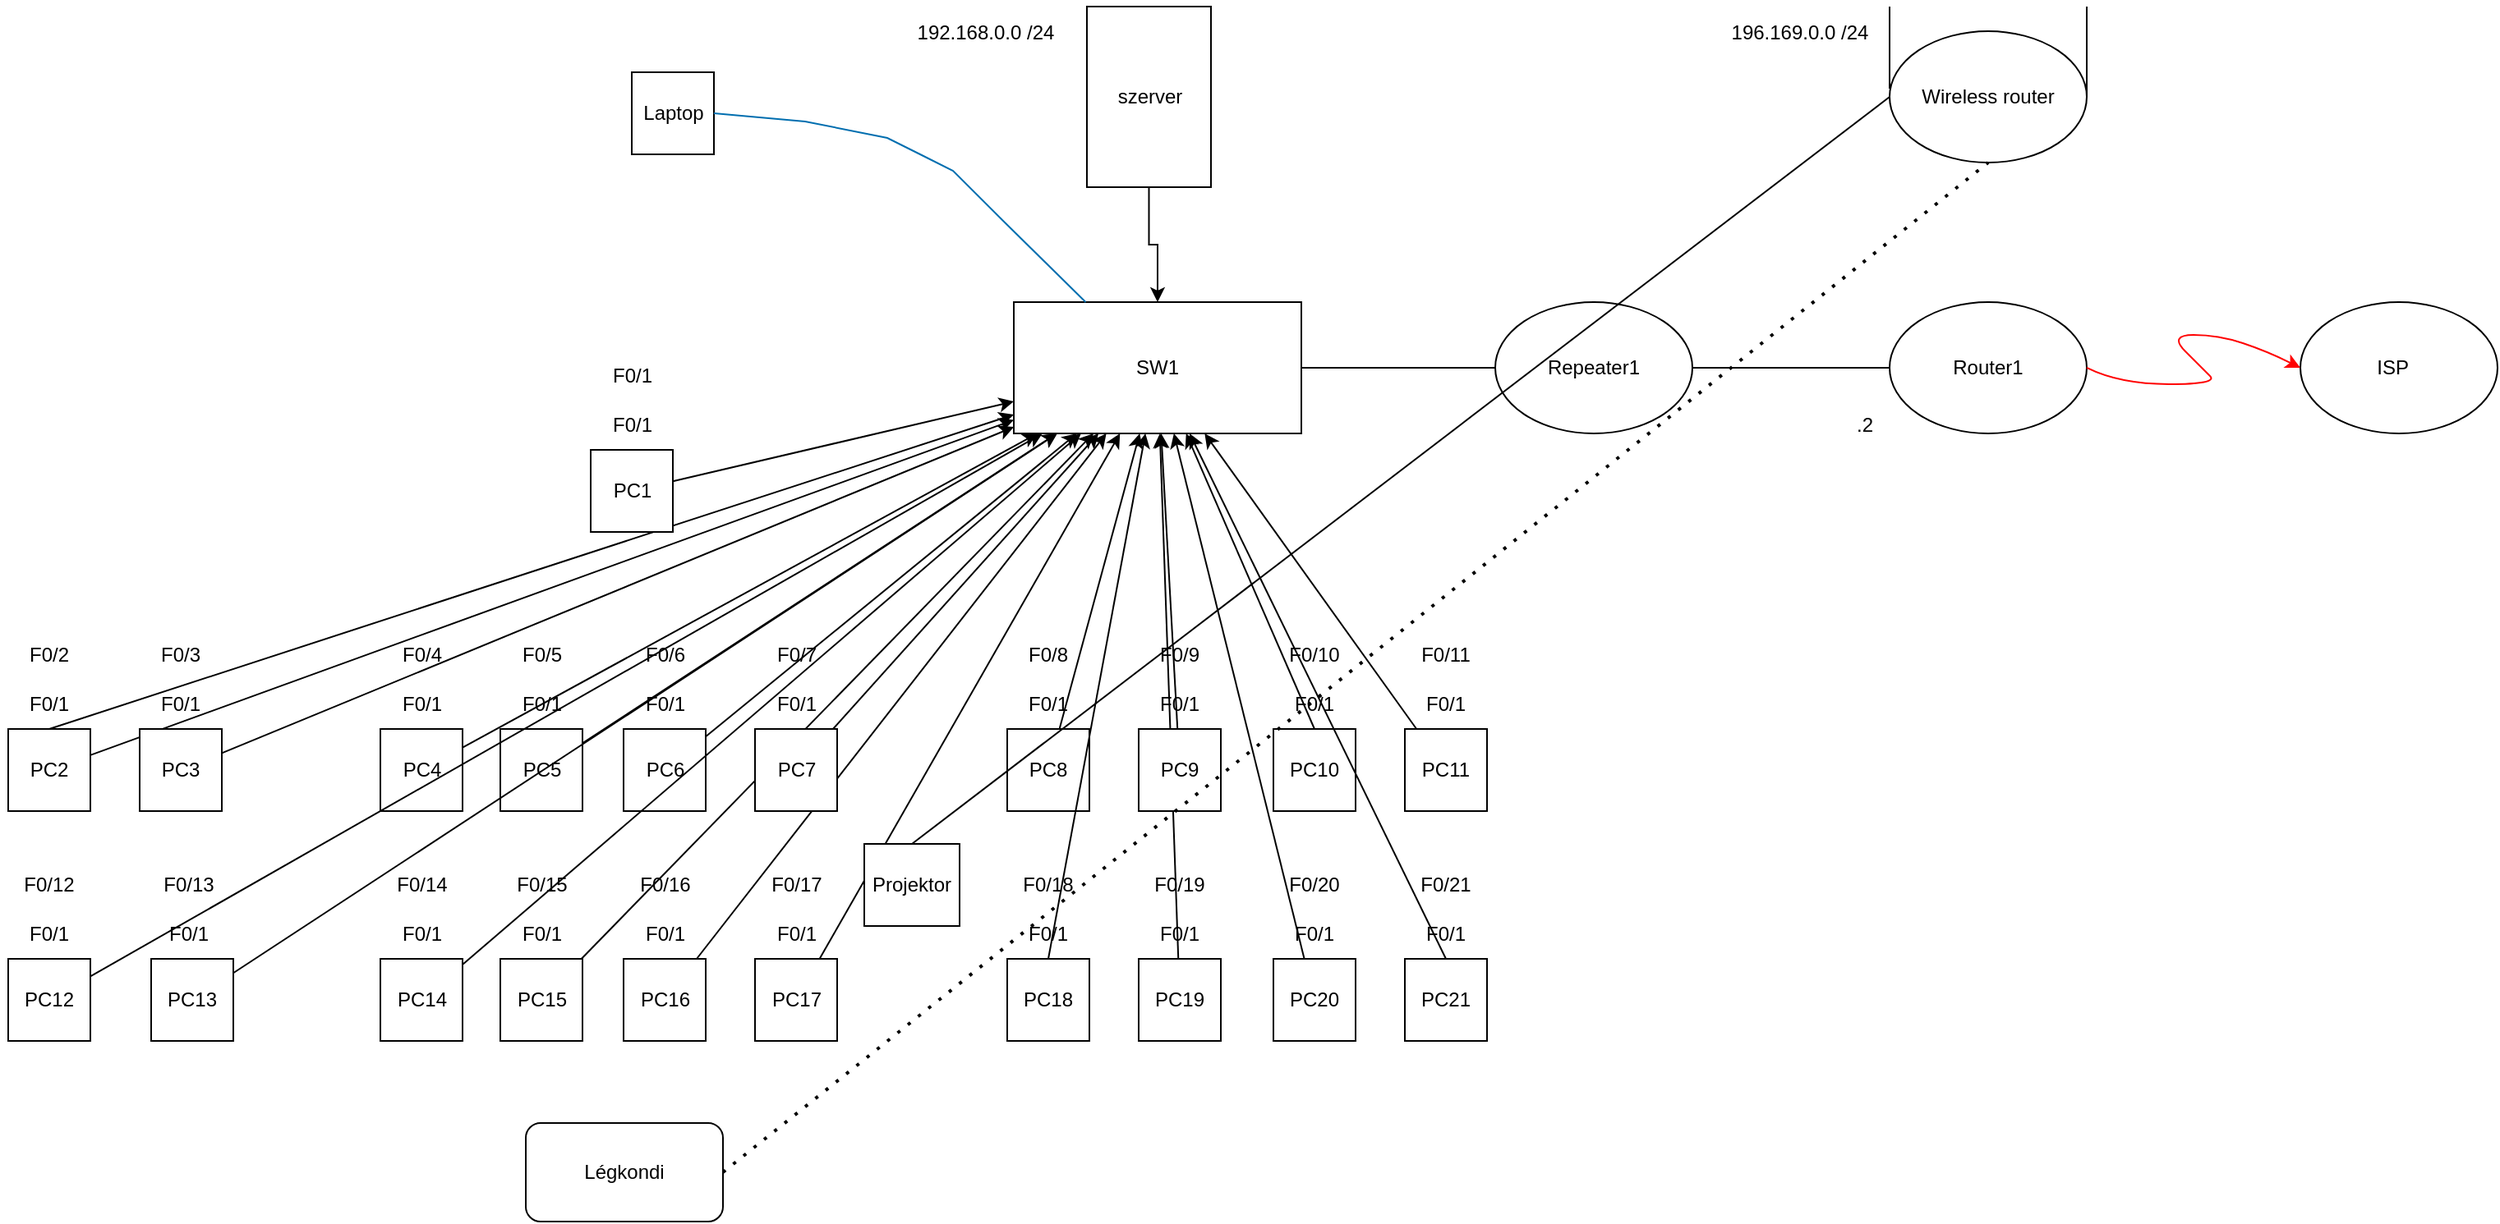<mxfile version="24.7.17">
  <diagram name="Page-1" id="rZXAK-LVOmlyO_TUPFwU">
    <mxGraphModel dx="1284" dy="973" grid="1" gridSize="10" guides="1" tooltips="1" connect="1" arrows="1" fold="1" page="1" pageScale="1" pageWidth="1100" pageHeight="850" math="0" shadow="0">
      <root>
        <mxCell id="0" />
        <mxCell id="1" parent="0" />
        <mxCell id="4OGUl7-qcucQh-Lw1urA-1" value="Légkondi" style="rounded=1;whiteSpace=wrap;html=1;verticalAlign=middle;strokeWidth=1;" parent="1" vertex="1">
          <mxGeometry x="330" y="720" width="120" height="60" as="geometry" />
        </mxCell>
        <mxCell id="DrP0ikOHBPH5aeGKssWz-21" style="edgeStyle=none;rounded=0;orthogonalLoop=1;jettySize=auto;html=1;verticalAlign=middle;strokeWidth=1;" parent="1" source="4OGUl7-qcucQh-Lw1urA-3" target="DrP0ikOHBPH5aeGKssWz-33" edge="1">
          <mxGeometry relative="1" as="geometry" />
        </mxCell>
        <mxCell id="4OGUl7-qcucQh-Lw1urA-3" value="PC2" style="whiteSpace=wrap;html=1;aspect=fixed;verticalAlign=middle;strokeWidth=1;" parent="1" vertex="1">
          <mxGeometry x="15" y="480" width="50" height="50" as="geometry" />
        </mxCell>
        <mxCell id="DrP0ikOHBPH5aeGKssWz-26" style="edgeStyle=none;rounded=0;orthogonalLoop=1;jettySize=auto;html=1;verticalAlign=middle;strokeWidth=1;" parent="1" source="4OGUl7-qcucQh-Lw1urA-9" target="DrP0ikOHBPH5aeGKssWz-33" edge="1">
          <mxGeometry relative="1" as="geometry">
            <mxPoint x="747" y="300" as="targetPoint" />
          </mxGeometry>
        </mxCell>
        <mxCell id="4OGUl7-qcucQh-Lw1urA-9" value="PC16" style="whiteSpace=wrap;html=1;aspect=fixed;verticalAlign=middle;strokeWidth=1;" parent="1" vertex="1">
          <mxGeometry x="389.5" y="620" width="50" height="50" as="geometry" />
        </mxCell>
        <mxCell id="DrP0ikOHBPH5aeGKssWz-17" style="edgeStyle=none;rounded=0;orthogonalLoop=1;jettySize=auto;html=1;verticalAlign=middle;strokeWidth=1;" parent="1" source="4OGUl7-qcucQh-Lw1urA-10" target="DrP0ikOHBPH5aeGKssWz-33" edge="1">
          <mxGeometry relative="1" as="geometry" />
        </mxCell>
        <mxCell id="4OGUl7-qcucQh-Lw1urA-10" value="PC6" style="whiteSpace=wrap;html=1;aspect=fixed;verticalAlign=middle;strokeWidth=1;" parent="1" vertex="1">
          <mxGeometry x="389.5" y="480" width="50" height="50" as="geometry" />
        </mxCell>
        <mxCell id="DrP0ikOHBPH5aeGKssWz-27" style="edgeStyle=none;rounded=0;orthogonalLoop=1;jettySize=auto;html=1;verticalAlign=middle;strokeWidth=1;" parent="1" source="4OGUl7-qcucQh-Lw1urA-11" target="DrP0ikOHBPH5aeGKssWz-33" edge="1">
          <mxGeometry relative="1" as="geometry">
            <mxPoint x="747" y="300" as="targetPoint" />
          </mxGeometry>
        </mxCell>
        <mxCell id="4OGUl7-qcucQh-Lw1urA-11" value="PC15" style="whiteSpace=wrap;html=1;aspect=fixed;verticalAlign=middle;strokeWidth=1;" parent="1" vertex="1">
          <mxGeometry x="314.5" y="620" width="50" height="50" as="geometry" />
        </mxCell>
        <mxCell id="DrP0ikOHBPH5aeGKssWz-18" style="edgeStyle=none;rounded=0;orthogonalLoop=1;jettySize=auto;html=1;verticalAlign=middle;strokeWidth=1;" parent="1" source="4OGUl7-qcucQh-Lw1urA-12" target="DrP0ikOHBPH5aeGKssWz-33" edge="1">
          <mxGeometry relative="1" as="geometry" />
        </mxCell>
        <mxCell id="4OGUl7-qcucQh-Lw1urA-12" value="PC5" style="whiteSpace=wrap;html=1;aspect=fixed;verticalAlign=middle;strokeWidth=1;" parent="1" vertex="1">
          <mxGeometry x="314.5" y="480" width="50" height="50" as="geometry" />
        </mxCell>
        <mxCell id="DrP0ikOHBPH5aeGKssWz-28" style="edgeStyle=none;rounded=0;orthogonalLoop=1;jettySize=auto;html=1;verticalAlign=middle;strokeWidth=1;" parent="1" source="4OGUl7-qcucQh-Lw1urA-13" target="DrP0ikOHBPH5aeGKssWz-33" edge="1">
          <mxGeometry relative="1" as="geometry" />
        </mxCell>
        <mxCell id="4OGUl7-qcucQh-Lw1urA-13" value="PC14" style="whiteSpace=wrap;html=1;aspect=fixed;verticalAlign=middle;strokeWidth=1;" parent="1" vertex="1">
          <mxGeometry x="241.5" y="620" width="50" height="50" as="geometry" />
        </mxCell>
        <mxCell id="DrP0ikOHBPH5aeGKssWz-19" style="edgeStyle=none;rounded=0;orthogonalLoop=1;jettySize=auto;html=1;verticalAlign=middle;strokeWidth=1;" parent="1" source="4OGUl7-qcucQh-Lw1urA-14" target="DrP0ikOHBPH5aeGKssWz-33" edge="1">
          <mxGeometry relative="1" as="geometry" />
        </mxCell>
        <mxCell id="4OGUl7-qcucQh-Lw1urA-14" value="PC4" style="whiteSpace=wrap;html=1;aspect=fixed;verticalAlign=middle;strokeWidth=1;" parent="1" vertex="1">
          <mxGeometry x="241.5" y="480" width="50" height="50" as="geometry" />
        </mxCell>
        <mxCell id="DrP0ikOHBPH5aeGKssWz-20" style="edgeStyle=none;rounded=0;orthogonalLoop=1;jettySize=auto;html=1;verticalAlign=middle;strokeWidth=1;exitX=0.5;exitY=0;exitDx=0;exitDy=0;" parent="1" source="4OGUl7-qcucQh-Lw1urA-3" target="DrP0ikOHBPH5aeGKssWz-33" edge="1">
          <mxGeometry relative="1" as="geometry">
            <mxPoint x="70" y="455.882" as="sourcePoint" />
          </mxGeometry>
        </mxCell>
        <mxCell id="4OGUl7-qcucQh-Lw1urA-15" value="PC3" style="whiteSpace=wrap;html=1;aspect=fixed;verticalAlign=middle;strokeWidth=1;" parent="1" vertex="1">
          <mxGeometry x="95" y="480" width="50" height="50" as="geometry" />
        </mxCell>
        <mxCell id="DrP0ikOHBPH5aeGKssWz-29" style="edgeStyle=none;rounded=0;orthogonalLoop=1;jettySize=auto;html=1;verticalAlign=middle;strokeWidth=1;" parent="1" source="4OGUl7-qcucQh-Lw1urA-16" target="DrP0ikOHBPH5aeGKssWz-33" edge="1">
          <mxGeometry relative="1" as="geometry" />
        </mxCell>
        <mxCell id="4OGUl7-qcucQh-Lw1urA-16" value="PC13" style="whiteSpace=wrap;html=1;aspect=fixed;verticalAlign=middle;strokeWidth=1;" parent="1" vertex="1">
          <mxGeometry x="102" y="620" width="50" height="50" as="geometry" />
        </mxCell>
        <mxCell id="DrP0ikOHBPH5aeGKssWz-30" style="edgeStyle=none;rounded=0;orthogonalLoop=1;jettySize=auto;html=1;verticalAlign=middle;strokeWidth=1;" parent="1" source="4OGUl7-qcucQh-Lw1urA-17" target="DrP0ikOHBPH5aeGKssWz-33" edge="1">
          <mxGeometry relative="1" as="geometry">
            <mxPoint x="747" y="300" as="targetPoint" />
          </mxGeometry>
        </mxCell>
        <mxCell id="4OGUl7-qcucQh-Lw1urA-17" value="PC12" style="whiteSpace=wrap;html=1;aspect=fixed;verticalAlign=middle;strokeWidth=1;" parent="1" vertex="1">
          <mxGeometry x="15" y="620" width="50" height="50" as="geometry" />
        </mxCell>
        <mxCell id="DrP0ikOHBPH5aeGKssWz-12" style="edgeStyle=none;rounded=0;orthogonalLoop=1;jettySize=auto;html=1;verticalAlign=middle;strokeWidth=1;" parent="1" source="4OGUl7-qcucQh-Lw1urA-18" target="DrP0ikOHBPH5aeGKssWz-33" edge="1">
          <mxGeometry relative="1" as="geometry" />
        </mxCell>
        <mxCell id="4OGUl7-qcucQh-Lw1urA-18" value="PC11" style="whiteSpace=wrap;html=1;aspect=fixed;verticalAlign=middle;strokeWidth=1;" parent="1" vertex="1">
          <mxGeometry x="865" y="480" width="50" height="50" as="geometry" />
        </mxCell>
        <mxCell id="DrP0ikOHBPH5aeGKssWz-23" style="edgeStyle=none;rounded=0;orthogonalLoop=1;jettySize=auto;html=1;verticalAlign=middle;strokeWidth=1;" parent="1" source="4OGUl7-qcucQh-Lw1urA-25" target="DrP0ikOHBPH5aeGKssWz-33" edge="1">
          <mxGeometry relative="1" as="geometry">
            <mxPoint x="747" y="300" as="targetPoint" />
          </mxGeometry>
        </mxCell>
        <mxCell id="4OGUl7-qcucQh-Lw1urA-25" value="PC20" style="whiteSpace=wrap;html=1;aspect=fixed;verticalAlign=middle;strokeWidth=1;" parent="1" vertex="1">
          <mxGeometry x="785" y="620" width="50" height="50" as="geometry" />
        </mxCell>
        <mxCell id="DrP0ikOHBPH5aeGKssWz-13" style="edgeStyle=none;rounded=0;orthogonalLoop=1;jettySize=auto;html=1;verticalAlign=middle;strokeWidth=1;exitX=0.5;exitY=0;exitDx=0;exitDy=0;" parent="1" source="4OGUl7-qcucQh-Lw1urA-26" target="DrP0ikOHBPH5aeGKssWz-33" edge="1">
          <mxGeometry relative="1" as="geometry">
            <mxPoint x="803.012" y="450" as="sourcePoint" />
          </mxGeometry>
        </mxCell>
        <mxCell id="4OGUl7-qcucQh-Lw1urA-26" value="PC10" style="whiteSpace=wrap;html=1;aspect=fixed;verticalAlign=middle;strokeWidth=1;" parent="1" vertex="1">
          <mxGeometry x="785" y="480" width="50" height="50" as="geometry" />
        </mxCell>
        <mxCell id="DrP0ikOHBPH5aeGKssWz-24" style="edgeStyle=none;rounded=0;orthogonalLoop=1;jettySize=auto;html=1;verticalAlign=middle;strokeWidth=1;" parent="1" source="4OGUl7-qcucQh-Lw1urA-27" target="DrP0ikOHBPH5aeGKssWz-33" edge="1">
          <mxGeometry relative="1" as="geometry">
            <mxPoint x="747" y="300" as="targetPoint" />
          </mxGeometry>
        </mxCell>
        <mxCell id="4OGUl7-qcucQh-Lw1urA-27" value="PC19" style="whiteSpace=wrap;html=1;aspect=fixed;verticalAlign=middle;strokeWidth=1;" parent="1" vertex="1">
          <mxGeometry x="703" y="620" width="50" height="50" as="geometry" />
        </mxCell>
        <mxCell id="DrP0ikOHBPH5aeGKssWz-14" style="edgeStyle=none;rounded=0;orthogonalLoop=1;jettySize=auto;html=1;verticalAlign=middle;strokeWidth=1;" parent="1" source="4OGUl7-qcucQh-Lw1urA-28" target="DrP0ikOHBPH5aeGKssWz-33" edge="1">
          <mxGeometry relative="1" as="geometry">
            <mxPoint x="747" y="290" as="targetPoint" />
          </mxGeometry>
        </mxCell>
        <mxCell id="4OGUl7-qcucQh-Lw1urA-28" value="PC9" style="whiteSpace=wrap;html=1;aspect=fixed;verticalAlign=middle;strokeWidth=1;" parent="1" vertex="1">
          <mxGeometry x="703" y="480" width="50" height="50" as="geometry" />
        </mxCell>
        <mxCell id="4OGUl7-qcucQh-Lw1urA-29" value="PC18" style="whiteSpace=wrap;html=1;aspect=fixed;verticalAlign=middle;strokeWidth=1;" parent="1" vertex="1">
          <mxGeometry x="623" y="620" width="50" height="50" as="geometry" />
        </mxCell>
        <mxCell id="DrP0ikOHBPH5aeGKssWz-15" style="edgeStyle=none;rounded=0;orthogonalLoop=1;jettySize=auto;html=1;verticalAlign=middle;strokeWidth=1;" parent="1" source="4OGUl7-qcucQh-Lw1urA-30" target="DrP0ikOHBPH5aeGKssWz-33" edge="1">
          <mxGeometry relative="1" as="geometry" />
        </mxCell>
        <mxCell id="4OGUl7-qcucQh-Lw1urA-30" value="PC8" style="whiteSpace=wrap;html=1;aspect=fixed;verticalAlign=middle;strokeWidth=1;" parent="1" vertex="1">
          <mxGeometry x="623" y="480" width="50" height="50" as="geometry" />
        </mxCell>
        <mxCell id="DrP0ikOHBPH5aeGKssWz-16" style="edgeStyle=none;rounded=0;orthogonalLoop=1;jettySize=auto;html=1;verticalAlign=middle;strokeWidth=1;" parent="1" source="4OGUl7-qcucQh-Lw1urA-31" target="DrP0ikOHBPH5aeGKssWz-33" edge="1">
          <mxGeometry relative="1" as="geometry" />
        </mxCell>
        <mxCell id="4OGUl7-qcucQh-Lw1urA-31" value="PC7" style="whiteSpace=wrap;html=1;aspect=fixed;verticalAlign=middle;strokeWidth=1;" parent="1" vertex="1">
          <mxGeometry x="469.5" y="480" width="50" height="50" as="geometry" />
        </mxCell>
        <mxCell id="DrP0ikOHBPH5aeGKssWz-25" style="edgeStyle=none;rounded=0;orthogonalLoop=1;jettySize=auto;html=1;verticalAlign=middle;strokeWidth=1;" parent="1" source="4OGUl7-qcucQh-Lw1urA-32" target="DrP0ikOHBPH5aeGKssWz-33" edge="1">
          <mxGeometry relative="1" as="geometry">
            <mxPoint x="747" y="300" as="targetPoint" />
          </mxGeometry>
        </mxCell>
        <mxCell id="4OGUl7-qcucQh-Lw1urA-32" value="PC17" style="whiteSpace=wrap;html=1;aspect=fixed;verticalAlign=middle;strokeWidth=1;" parent="1" vertex="1">
          <mxGeometry x="469.5" y="620" width="50" height="50" as="geometry" />
        </mxCell>
        <mxCell id="4OGUl7-qcucQh-Lw1urA-34" value="Projektor" style="rounded=0;whiteSpace=wrap;html=1;verticalAlign=middle;strokeWidth=1;" parent="1" vertex="1">
          <mxGeometry x="536" y="550" width="58" height="50" as="geometry" />
        </mxCell>
        <mxCell id="DrP0ikOHBPH5aeGKssWz-31" style="edgeStyle=none;rounded=0;orthogonalLoop=1;jettySize=auto;html=1;verticalAlign=middle;strokeWidth=1;" parent="1" source="4OGUl7-qcucQh-Lw1urA-41" target="DrP0ikOHBPH5aeGKssWz-33" edge="1">
          <mxGeometry relative="1" as="geometry" />
        </mxCell>
        <mxCell id="4OGUl7-qcucQh-Lw1urA-41" value="PC1" style="rounded=0;whiteSpace=wrap;html=1;verticalAlign=middle;strokeWidth=1;" parent="1" vertex="1">
          <mxGeometry x="369.5" y="310" width="50" height="50" as="geometry" />
        </mxCell>
        <mxCell id="DrP0ikOHBPH5aeGKssWz-22" style="edgeStyle=none;rounded=0;orthogonalLoop=1;jettySize=auto;html=1;verticalAlign=middle;strokeWidth=1;exitX=0.5;exitY=0;exitDx=0;exitDy=0;" parent="1" source="v2j3ebQpfwPw54tXddbb-8" target="DrP0ikOHBPH5aeGKssWz-33" edge="1">
          <mxGeometry relative="1" as="geometry">
            <mxPoint x="882.37" y="590" as="sourcePoint" />
          </mxGeometry>
        </mxCell>
        <mxCell id="v2j3ebQpfwPw54tXddbb-8" value="PC21" style="rounded=0;whiteSpace=wrap;html=1;verticalAlign=middle;strokeWidth=1;" parent="1" vertex="1">
          <mxGeometry x="865" y="620" width="50" height="50" as="geometry" />
        </mxCell>
        <mxCell id="DrP0ikOHBPH5aeGKssWz-32" value="Repeater1" style="ellipse;whiteSpace=wrap;html=1;verticalAlign=middle;strokeWidth=1;" parent="1" vertex="1">
          <mxGeometry x="920" y="220" width="120" height="80" as="geometry" />
        </mxCell>
        <mxCell id="DrP0ikOHBPH5aeGKssWz-33" value="SW1" style="rounded=0;whiteSpace=wrap;html=1;verticalAlign=middle;strokeWidth=1;" parent="1" vertex="1">
          <mxGeometry x="627" y="220" width="175" height="80" as="geometry" />
        </mxCell>
        <mxCell id="lhjK6Gsh3o4vS1R0KWST-1" value="192.168.0.0 /24" style="text;html=1;align=center;verticalAlign=middle;whiteSpace=wrap;rounded=0;" parent="1" vertex="1">
          <mxGeometry x="560" y="36" width="100" height="40" as="geometry" />
        </mxCell>
        <mxCell id="lhjK6Gsh3o4vS1R0KWST-2" value="196.169.0.0 /24" style="text;html=1;align=center;verticalAlign=middle;whiteSpace=wrap;rounded=0;" parent="1" vertex="1">
          <mxGeometry x="1060" y="41" width="91" height="30" as="geometry" />
        </mxCell>
        <mxCell id="lhjK6Gsh3o4vS1R0KWST-3" value="F0/1" style="text;html=1;align=center;verticalAlign=middle;whiteSpace=wrap;rounded=0;" parent="1" vertex="1">
          <mxGeometry x="364.5" y="280" width="60" height="30" as="geometry" />
        </mxCell>
        <mxCell id="lhjK6Gsh3o4vS1R0KWST-5" value="" style="edgeStyle=none;rounded=0;orthogonalLoop=1;jettySize=auto;html=1;verticalAlign=middle;strokeWidth=1;" parent="1" source="4OGUl7-qcucQh-Lw1urA-15" target="DrP0ikOHBPH5aeGKssWz-33" edge="1">
          <mxGeometry relative="1" as="geometry">
            <mxPoint x="145" y="495" as="sourcePoint" />
            <mxPoint x="627" y="296" as="targetPoint" />
          </mxGeometry>
        </mxCell>
        <mxCell id="lhjK6Gsh3o4vS1R0KWST-13" value="Router1" style="ellipse;whiteSpace=wrap;html=1;" parent="1" vertex="1">
          <mxGeometry x="1160" y="220" width="120" height="80" as="geometry" />
        </mxCell>
        <mxCell id="lhjK6Gsh3o4vS1R0KWST-31" value="" style="endArrow=classic;html=1;rounded=0;exitX=0.5;exitY=1;exitDx=0;exitDy=0;" parent="1" target="DrP0ikOHBPH5aeGKssWz-33" edge="1">
          <mxGeometry width="50" height="50" relative="1" as="geometry">
            <mxPoint x="648" y="620" as="sourcePoint" />
            <mxPoint x="587" y="540" as="targetPoint" />
          </mxGeometry>
        </mxCell>
        <mxCell id="LyyF0qXrd23b_diGdNbo-3" style="edgeStyle=orthogonalEdgeStyle;rounded=0;orthogonalLoop=1;jettySize=auto;html=1;entryX=0.5;entryY=0;entryDx=0;entryDy=0;" parent="1" source="LyyF0qXrd23b_diGdNbo-2" target="DrP0ikOHBPH5aeGKssWz-33" edge="1">
          <mxGeometry relative="1" as="geometry" />
        </mxCell>
        <mxCell id="LyyF0qXrd23b_diGdNbo-2" value="szerver" style="rounded=0;whiteSpace=wrap;html=1;" parent="1" vertex="1">
          <mxGeometry x="671.5" y="40" width="75.5" height="110" as="geometry" />
        </mxCell>
        <mxCell id="LyyF0qXrd23b_diGdNbo-5" value="" style="endArrow=none;html=1;rounded=0;entryX=0;entryY=0.5;entryDx=0;entryDy=0;exitX=1;exitY=0.5;exitDx=0;exitDy=0;" parent="1" source="DrP0ikOHBPH5aeGKssWz-33" target="DrP0ikOHBPH5aeGKssWz-32" edge="1">
          <mxGeometry width="50" height="50" relative="1" as="geometry">
            <mxPoint x="820" y="270" as="sourcePoint" />
            <mxPoint x="870" y="220" as="targetPoint" />
          </mxGeometry>
        </mxCell>
        <mxCell id="LyyF0qXrd23b_diGdNbo-7" value="" style="endArrow=none;html=1;rounded=0;entryX=0;entryY=0.5;entryDx=0;entryDy=0;exitX=1;exitY=0.5;exitDx=0;exitDy=0;" parent="1" source="DrP0ikOHBPH5aeGKssWz-32" target="lhjK6Gsh3o4vS1R0KWST-13" edge="1">
          <mxGeometry width="50" height="50" relative="1" as="geometry">
            <mxPoint x="1040" y="270" as="sourcePoint" />
            <mxPoint x="1090" y="220" as="targetPoint" />
          </mxGeometry>
        </mxCell>
        <mxCell id="LyyF0qXrd23b_diGdNbo-9" value=".2" style="text;html=1;align=center;verticalAlign=middle;whiteSpace=wrap;rounded=0;" parent="1" vertex="1">
          <mxGeometry x="1130" y="280" width="30" height="30" as="geometry" />
        </mxCell>
        <mxCell id="LyyF0qXrd23b_diGdNbo-10" value="ISP&lt;span style=&quot;white-space: pre;&quot;&gt;&#x9;&lt;/span&gt;" style="ellipse;whiteSpace=wrap;html=1;" parent="1" vertex="1">
          <mxGeometry x="1410" y="220" width="120" height="80" as="geometry" />
        </mxCell>
        <mxCell id="LyyF0qXrd23b_diGdNbo-12" value="" style="curved=1;endArrow=classic;html=1;rounded=0;exitX=1;exitY=0.5;exitDx=0;exitDy=0;entryX=0;entryY=0.5;entryDx=0;entryDy=0;fillColor=#a20025;strokeColor=#FF0000;" parent="1" source="lhjK6Gsh3o4vS1R0KWST-13" target="LyyF0qXrd23b_diGdNbo-10" edge="1">
          <mxGeometry width="50" height="50" relative="1" as="geometry">
            <mxPoint x="1280" y="260" as="sourcePoint" />
            <mxPoint x="1330" y="210" as="targetPoint" />
            <Array as="points">
              <mxPoint x="1300" y="270" />
              <mxPoint x="1360" y="270" />
              <mxPoint x="1350" y="260" />
              <mxPoint x="1330" y="240" />
              <mxPoint x="1360" y="240" />
              <mxPoint x="1390" y="250" />
            </Array>
          </mxGeometry>
        </mxCell>
        <mxCell id="LyyF0qXrd23b_diGdNbo-13" value="Wireless router" style="ellipse;whiteSpace=wrap;html=1;" parent="1" vertex="1">
          <mxGeometry x="1160" y="55" width="120" height="80" as="geometry" />
        </mxCell>
        <mxCell id="LyyF0qXrd23b_diGdNbo-14" value="" style="endArrow=none;html=1;rounded=0;" parent="1" edge="1">
          <mxGeometry width="50" height="50" relative="1" as="geometry">
            <mxPoint x="1160" y="90" as="sourcePoint" />
            <mxPoint x="1160" y="40" as="targetPoint" />
          </mxGeometry>
        </mxCell>
        <mxCell id="LyyF0qXrd23b_diGdNbo-15" value="" style="endArrow=none;html=1;rounded=0;exitX=1;exitY=0.5;exitDx=0;exitDy=0;" parent="1" source="LyyF0qXrd23b_diGdNbo-13" edge="1">
          <mxGeometry width="50" height="50" relative="1" as="geometry">
            <mxPoint x="1280" y="100" as="sourcePoint" />
            <mxPoint x="1280" y="40" as="targetPoint" />
          </mxGeometry>
        </mxCell>
        <mxCell id="LyyF0qXrd23b_diGdNbo-16" value="" style="endArrow=none;html=1;rounded=0;entryX=0;entryY=0.5;entryDx=0;entryDy=0;exitX=0.5;exitY=0;exitDx=0;exitDy=0;" parent="1" source="4OGUl7-qcucQh-Lw1urA-34" target="LyyF0qXrd23b_diGdNbo-13" edge="1">
          <mxGeometry width="50" height="50" relative="1" as="geometry">
            <mxPoint x="980" y="370" as="sourcePoint" />
            <mxPoint x="1030" y="320" as="targetPoint" />
          </mxGeometry>
        </mxCell>
        <mxCell id="LyyF0qXrd23b_diGdNbo-17" value="" style="endArrow=none;dashed=1;html=1;dashPattern=1 3;strokeWidth=2;rounded=0;entryX=0.5;entryY=1;entryDx=0;entryDy=0;exitX=1;exitY=0.5;exitDx=0;exitDy=0;" parent="1" source="4OGUl7-qcucQh-Lw1urA-1" target="LyyF0qXrd23b_diGdNbo-13" edge="1">
          <mxGeometry width="50" height="50" relative="1" as="geometry">
            <mxPoint x="1170" y="190" as="sourcePoint" />
            <mxPoint x="1220" y="140" as="targetPoint" />
          </mxGeometry>
        </mxCell>
        <mxCell id="LyyF0qXrd23b_diGdNbo-18" value="Laptop" style="rounded=0;whiteSpace=wrap;html=1;" parent="1" vertex="1">
          <mxGeometry x="394.5" y="80" width="50" height="50" as="geometry" />
        </mxCell>
        <mxCell id="LyyF0qXrd23b_diGdNbo-19" value="" style="endArrow=none;html=1;rounded=0;exitX=1;exitY=0.5;exitDx=0;exitDy=0;entryX=0.25;entryY=0;entryDx=0;entryDy=0;fillColor=#1ba1e2;strokeColor=#006EAF;" parent="1" source="LyyF0qXrd23b_diGdNbo-18" target="DrP0ikOHBPH5aeGKssWz-33" edge="1">
          <mxGeometry width="50" height="50" relative="1" as="geometry">
            <mxPoint x="560" y="180" as="sourcePoint" />
            <mxPoint x="610" y="130" as="targetPoint" />
            <Array as="points">
              <mxPoint x="500" y="110" />
              <mxPoint x="550" y="120" />
              <mxPoint x="570" y="130" />
              <mxPoint x="590" y="140" />
              <mxPoint x="620" y="170" />
            </Array>
          </mxGeometry>
        </mxCell>
        <mxCell id="iIVsTrX5gaUzNCov35st-1" value="F0/1" style="text;html=1;align=center;verticalAlign=middle;whiteSpace=wrap;rounded=0;" vertex="1" parent="1">
          <mxGeometry x="364.5" y="250" width="60" height="30" as="geometry" />
        </mxCell>
        <mxCell id="iIVsTrX5gaUzNCov35st-3" value="F0/1" style="text;html=1;align=center;verticalAlign=middle;whiteSpace=wrap;rounded=0;" vertex="1" parent="1">
          <mxGeometry x="10" y="450" width="60" height="30" as="geometry" />
        </mxCell>
        <mxCell id="iIVsTrX5gaUzNCov35st-4" value="F0/2" style="text;html=1;align=center;verticalAlign=middle;whiteSpace=wrap;rounded=0;" vertex="1" parent="1">
          <mxGeometry x="10" y="420" width="60" height="30" as="geometry" />
        </mxCell>
        <mxCell id="iIVsTrX5gaUzNCov35st-5" value="F0/1" style="text;html=1;align=center;verticalAlign=middle;whiteSpace=wrap;rounded=0;" vertex="1" parent="1">
          <mxGeometry x="90" y="450" width="60" height="30" as="geometry" />
        </mxCell>
        <mxCell id="iIVsTrX5gaUzNCov35st-6" value="F0/3" style="text;html=1;align=center;verticalAlign=middle;whiteSpace=wrap;rounded=0;" vertex="1" parent="1">
          <mxGeometry x="90" y="420" width="60" height="30" as="geometry" />
        </mxCell>
        <mxCell id="iIVsTrX5gaUzNCov35st-7" value="F0/1" style="text;html=1;align=center;verticalAlign=middle;whiteSpace=wrap;rounded=0;" vertex="1" parent="1">
          <mxGeometry x="236.5" y="450" width="60" height="30" as="geometry" />
        </mxCell>
        <mxCell id="iIVsTrX5gaUzNCov35st-8" value="F0/4" style="text;html=1;align=center;verticalAlign=middle;whiteSpace=wrap;rounded=0;" vertex="1" parent="1">
          <mxGeometry x="236.5" y="420" width="60" height="30" as="geometry" />
        </mxCell>
        <mxCell id="iIVsTrX5gaUzNCov35st-9" value="F0/1" style="text;html=1;align=center;verticalAlign=middle;whiteSpace=wrap;rounded=0;" vertex="1" parent="1">
          <mxGeometry x="309.5" y="450" width="60" height="30" as="geometry" />
        </mxCell>
        <mxCell id="iIVsTrX5gaUzNCov35st-10" value="F0/5" style="text;html=1;align=center;verticalAlign=middle;whiteSpace=wrap;rounded=0;" vertex="1" parent="1">
          <mxGeometry x="309.5" y="420" width="60" height="30" as="geometry" />
        </mxCell>
        <mxCell id="iIVsTrX5gaUzNCov35st-11" value="F0/1" style="text;html=1;align=center;verticalAlign=middle;whiteSpace=wrap;rounded=0;" vertex="1" parent="1">
          <mxGeometry x="384.5" y="450" width="60" height="30" as="geometry" />
        </mxCell>
        <mxCell id="iIVsTrX5gaUzNCov35st-12" value="F0/6" style="text;html=1;align=center;verticalAlign=middle;whiteSpace=wrap;rounded=0;" vertex="1" parent="1">
          <mxGeometry x="384.5" y="420" width="60" height="30" as="geometry" />
        </mxCell>
        <mxCell id="iIVsTrX5gaUzNCov35st-13" value="F0/1" style="text;html=1;align=center;verticalAlign=middle;whiteSpace=wrap;rounded=0;" vertex="1" parent="1">
          <mxGeometry x="464.5" y="450" width="60" height="30" as="geometry" />
        </mxCell>
        <mxCell id="iIVsTrX5gaUzNCov35st-14" value="F0/7" style="text;html=1;align=center;verticalAlign=middle;whiteSpace=wrap;rounded=0;" vertex="1" parent="1">
          <mxGeometry x="464.5" y="420" width="60" height="30" as="geometry" />
        </mxCell>
        <mxCell id="iIVsTrX5gaUzNCov35st-15" value="F0/1" style="text;html=1;align=center;verticalAlign=middle;whiteSpace=wrap;rounded=0;" vertex="1" parent="1">
          <mxGeometry x="618" y="450" width="60" height="30" as="geometry" />
        </mxCell>
        <mxCell id="iIVsTrX5gaUzNCov35st-16" value="F0/8" style="text;html=1;align=center;verticalAlign=middle;whiteSpace=wrap;rounded=0;" vertex="1" parent="1">
          <mxGeometry x="618" y="420" width="60" height="30" as="geometry" />
        </mxCell>
        <mxCell id="iIVsTrX5gaUzNCov35st-17" value="F0/1" style="text;html=1;align=center;verticalAlign=middle;whiteSpace=wrap;rounded=0;" vertex="1" parent="1">
          <mxGeometry x="698" y="450" width="60" height="30" as="geometry" />
        </mxCell>
        <mxCell id="iIVsTrX5gaUzNCov35st-18" value="F0/9" style="text;html=1;align=center;verticalAlign=middle;whiteSpace=wrap;rounded=0;" vertex="1" parent="1">
          <mxGeometry x="698" y="420" width="60" height="30" as="geometry" />
        </mxCell>
        <mxCell id="iIVsTrX5gaUzNCov35st-19" value="F0/1" style="text;html=1;align=center;verticalAlign=middle;whiteSpace=wrap;rounded=0;" vertex="1" parent="1">
          <mxGeometry x="780" y="450" width="60" height="30" as="geometry" />
        </mxCell>
        <mxCell id="iIVsTrX5gaUzNCov35st-20" value="F0/10" style="text;html=1;align=center;verticalAlign=middle;whiteSpace=wrap;rounded=0;" vertex="1" parent="1">
          <mxGeometry x="780" y="420" width="60" height="30" as="geometry" />
        </mxCell>
        <mxCell id="iIVsTrX5gaUzNCov35st-21" value="F0/1" style="text;html=1;align=center;verticalAlign=middle;whiteSpace=wrap;rounded=0;" vertex="1" parent="1">
          <mxGeometry x="860" y="450" width="60" height="30" as="geometry" />
        </mxCell>
        <mxCell id="iIVsTrX5gaUzNCov35st-22" value="F0/11" style="text;html=1;align=center;verticalAlign=middle;whiteSpace=wrap;rounded=0;" vertex="1" parent="1">
          <mxGeometry x="860" y="420" width="60" height="30" as="geometry" />
        </mxCell>
        <mxCell id="iIVsTrX5gaUzNCov35st-23" value="F0/1" style="text;html=1;align=center;verticalAlign=middle;whiteSpace=wrap;rounded=0;" vertex="1" parent="1">
          <mxGeometry x="10" y="590" width="60" height="30" as="geometry" />
        </mxCell>
        <mxCell id="iIVsTrX5gaUzNCov35st-24" value="F0/12" style="text;html=1;align=center;verticalAlign=middle;whiteSpace=wrap;rounded=0;" vertex="1" parent="1">
          <mxGeometry x="10" y="560" width="60" height="30" as="geometry" />
        </mxCell>
        <mxCell id="iIVsTrX5gaUzNCov35st-25" value="F0/1" style="text;html=1;align=center;verticalAlign=middle;whiteSpace=wrap;rounded=0;" vertex="1" parent="1">
          <mxGeometry x="95" y="590" width="60" height="30" as="geometry" />
        </mxCell>
        <mxCell id="iIVsTrX5gaUzNCov35st-26" value="F0/13" style="text;html=1;align=center;verticalAlign=middle;whiteSpace=wrap;rounded=0;" vertex="1" parent="1">
          <mxGeometry x="95" y="560" width="60" height="30" as="geometry" />
        </mxCell>
        <mxCell id="iIVsTrX5gaUzNCov35st-27" value="F0/1" style="text;html=1;align=center;verticalAlign=middle;whiteSpace=wrap;rounded=0;" vertex="1" parent="1">
          <mxGeometry x="236.5" y="590" width="60" height="30" as="geometry" />
        </mxCell>
        <mxCell id="iIVsTrX5gaUzNCov35st-28" value="F0/14" style="text;html=1;align=center;verticalAlign=middle;whiteSpace=wrap;rounded=0;" vertex="1" parent="1">
          <mxGeometry x="236.5" y="560" width="60" height="30" as="geometry" />
        </mxCell>
        <mxCell id="iIVsTrX5gaUzNCov35st-29" value="F0/1" style="text;html=1;align=center;verticalAlign=middle;whiteSpace=wrap;rounded=0;" vertex="1" parent="1">
          <mxGeometry x="309.5" y="590" width="60" height="30" as="geometry" />
        </mxCell>
        <mxCell id="iIVsTrX5gaUzNCov35st-30" value="F0/15" style="text;html=1;align=center;verticalAlign=middle;whiteSpace=wrap;rounded=0;" vertex="1" parent="1">
          <mxGeometry x="309.5" y="560" width="60" height="30" as="geometry" />
        </mxCell>
        <mxCell id="iIVsTrX5gaUzNCov35st-31" value="F0/1" style="text;html=1;align=center;verticalAlign=middle;whiteSpace=wrap;rounded=0;" vertex="1" parent="1">
          <mxGeometry x="384.5" y="590" width="60" height="30" as="geometry" />
        </mxCell>
        <mxCell id="iIVsTrX5gaUzNCov35st-32" value="F0/16" style="text;html=1;align=center;verticalAlign=middle;whiteSpace=wrap;rounded=0;" vertex="1" parent="1">
          <mxGeometry x="384.5" y="560" width="60" height="30" as="geometry" />
        </mxCell>
        <mxCell id="iIVsTrX5gaUzNCov35st-33" value="F0/1" style="text;html=1;align=center;verticalAlign=middle;whiteSpace=wrap;rounded=0;" vertex="1" parent="1">
          <mxGeometry x="464.5" y="590" width="60" height="30" as="geometry" />
        </mxCell>
        <mxCell id="iIVsTrX5gaUzNCov35st-34" value="F0/17" style="text;html=1;align=center;verticalAlign=middle;whiteSpace=wrap;rounded=0;" vertex="1" parent="1">
          <mxGeometry x="464.5" y="560" width="60" height="30" as="geometry" />
        </mxCell>
        <mxCell id="iIVsTrX5gaUzNCov35st-35" value="F0/1" style="text;html=1;align=center;verticalAlign=middle;whiteSpace=wrap;rounded=0;" vertex="1" parent="1">
          <mxGeometry x="618" y="590" width="60" height="30" as="geometry" />
        </mxCell>
        <mxCell id="iIVsTrX5gaUzNCov35st-36" value="F0/18" style="text;html=1;align=center;verticalAlign=middle;whiteSpace=wrap;rounded=0;" vertex="1" parent="1">
          <mxGeometry x="618" y="560" width="60" height="30" as="geometry" />
        </mxCell>
        <mxCell id="iIVsTrX5gaUzNCov35st-37" value="F0/1" style="text;html=1;align=center;verticalAlign=middle;whiteSpace=wrap;rounded=0;" vertex="1" parent="1">
          <mxGeometry x="698" y="590" width="60" height="30" as="geometry" />
        </mxCell>
        <mxCell id="iIVsTrX5gaUzNCov35st-38" value="F0/19" style="text;html=1;align=center;verticalAlign=middle;whiteSpace=wrap;rounded=0;" vertex="1" parent="1">
          <mxGeometry x="698" y="560" width="60" height="30" as="geometry" />
        </mxCell>
        <mxCell id="iIVsTrX5gaUzNCov35st-39" value="F0/1" style="text;html=1;align=center;verticalAlign=middle;whiteSpace=wrap;rounded=0;" vertex="1" parent="1">
          <mxGeometry x="780" y="590" width="60" height="30" as="geometry" />
        </mxCell>
        <mxCell id="iIVsTrX5gaUzNCov35st-40" value="F0/20" style="text;html=1;align=center;verticalAlign=middle;whiteSpace=wrap;rounded=0;" vertex="1" parent="1">
          <mxGeometry x="780" y="560" width="60" height="30" as="geometry" />
        </mxCell>
        <mxCell id="iIVsTrX5gaUzNCov35st-41" value="F0/1" style="text;html=1;align=center;verticalAlign=middle;whiteSpace=wrap;rounded=0;" vertex="1" parent="1">
          <mxGeometry x="860" y="590" width="60" height="30" as="geometry" />
        </mxCell>
        <mxCell id="iIVsTrX5gaUzNCov35st-42" value="F0/21" style="text;html=1;align=center;verticalAlign=middle;whiteSpace=wrap;rounded=0;" vertex="1" parent="1">
          <mxGeometry x="860" y="560" width="60" height="30" as="geometry" />
        </mxCell>
      </root>
    </mxGraphModel>
  </diagram>
</mxfile>
